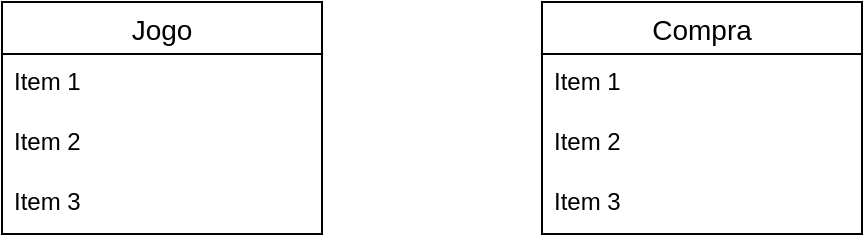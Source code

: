 <mxfile version="21.5.2" type="github">
  <diagram name="Página-1" id="LYa6vVmkQ6kkYleELkHt">
    <mxGraphModel dx="880" dy="484" grid="1" gridSize="10" guides="1" tooltips="1" connect="1" arrows="1" fold="1" page="1" pageScale="1" pageWidth="827" pageHeight="1169" math="0" shadow="0">
      <root>
        <mxCell id="0" />
        <mxCell id="1" parent="0" />
        <mxCell id="S2bd-8xSc3iq0MVG18dw-1" value="Jogo" style="swimlane;fontStyle=0;childLayout=stackLayout;horizontal=1;startSize=26;horizontalStack=0;resizeParent=1;resizeParentMax=0;resizeLast=0;collapsible=1;marginBottom=0;align=center;fontSize=14;" vertex="1" parent="1">
          <mxGeometry x="40" y="80" width="160" height="116" as="geometry" />
        </mxCell>
        <mxCell id="S2bd-8xSc3iq0MVG18dw-2" value="Item 1" style="text;strokeColor=none;fillColor=none;spacingLeft=4;spacingRight=4;overflow=hidden;rotatable=0;points=[[0,0.5],[1,0.5]];portConstraint=eastwest;fontSize=12;whiteSpace=wrap;html=1;" vertex="1" parent="S2bd-8xSc3iq0MVG18dw-1">
          <mxGeometry y="26" width="160" height="30" as="geometry" />
        </mxCell>
        <mxCell id="S2bd-8xSc3iq0MVG18dw-3" value="Item 2" style="text;strokeColor=none;fillColor=none;spacingLeft=4;spacingRight=4;overflow=hidden;rotatable=0;points=[[0,0.5],[1,0.5]];portConstraint=eastwest;fontSize=12;whiteSpace=wrap;html=1;" vertex="1" parent="S2bd-8xSc3iq0MVG18dw-1">
          <mxGeometry y="56" width="160" height="30" as="geometry" />
        </mxCell>
        <mxCell id="S2bd-8xSc3iq0MVG18dw-4" value="Item 3" style="text;strokeColor=none;fillColor=none;spacingLeft=4;spacingRight=4;overflow=hidden;rotatable=0;points=[[0,0.5],[1,0.5]];portConstraint=eastwest;fontSize=12;whiteSpace=wrap;html=1;" vertex="1" parent="S2bd-8xSc3iq0MVG18dw-1">
          <mxGeometry y="86" width="160" height="30" as="geometry" />
        </mxCell>
        <mxCell id="S2bd-8xSc3iq0MVG18dw-5" value="Compra" style="swimlane;fontStyle=0;childLayout=stackLayout;horizontal=1;startSize=26;horizontalStack=0;resizeParent=1;resizeParentMax=0;resizeLast=0;collapsible=1;marginBottom=0;align=center;fontSize=14;" vertex="1" parent="1">
          <mxGeometry x="310" y="80" width="160" height="116" as="geometry" />
        </mxCell>
        <mxCell id="S2bd-8xSc3iq0MVG18dw-6" value="Item 1" style="text;strokeColor=none;fillColor=none;spacingLeft=4;spacingRight=4;overflow=hidden;rotatable=0;points=[[0,0.5],[1,0.5]];portConstraint=eastwest;fontSize=12;whiteSpace=wrap;html=1;" vertex="1" parent="S2bd-8xSc3iq0MVG18dw-5">
          <mxGeometry y="26" width="160" height="30" as="geometry" />
        </mxCell>
        <mxCell id="S2bd-8xSc3iq0MVG18dw-7" value="Item 2" style="text;strokeColor=none;fillColor=none;spacingLeft=4;spacingRight=4;overflow=hidden;rotatable=0;points=[[0,0.5],[1,0.5]];portConstraint=eastwest;fontSize=12;whiteSpace=wrap;html=1;" vertex="1" parent="S2bd-8xSc3iq0MVG18dw-5">
          <mxGeometry y="56" width="160" height="30" as="geometry" />
        </mxCell>
        <mxCell id="S2bd-8xSc3iq0MVG18dw-8" value="Item 3" style="text;strokeColor=none;fillColor=none;spacingLeft=4;spacingRight=4;overflow=hidden;rotatable=0;points=[[0,0.5],[1,0.5]];portConstraint=eastwest;fontSize=12;whiteSpace=wrap;html=1;" vertex="1" parent="S2bd-8xSc3iq0MVG18dw-5">
          <mxGeometry y="86" width="160" height="30" as="geometry" />
        </mxCell>
      </root>
    </mxGraphModel>
  </diagram>
</mxfile>
